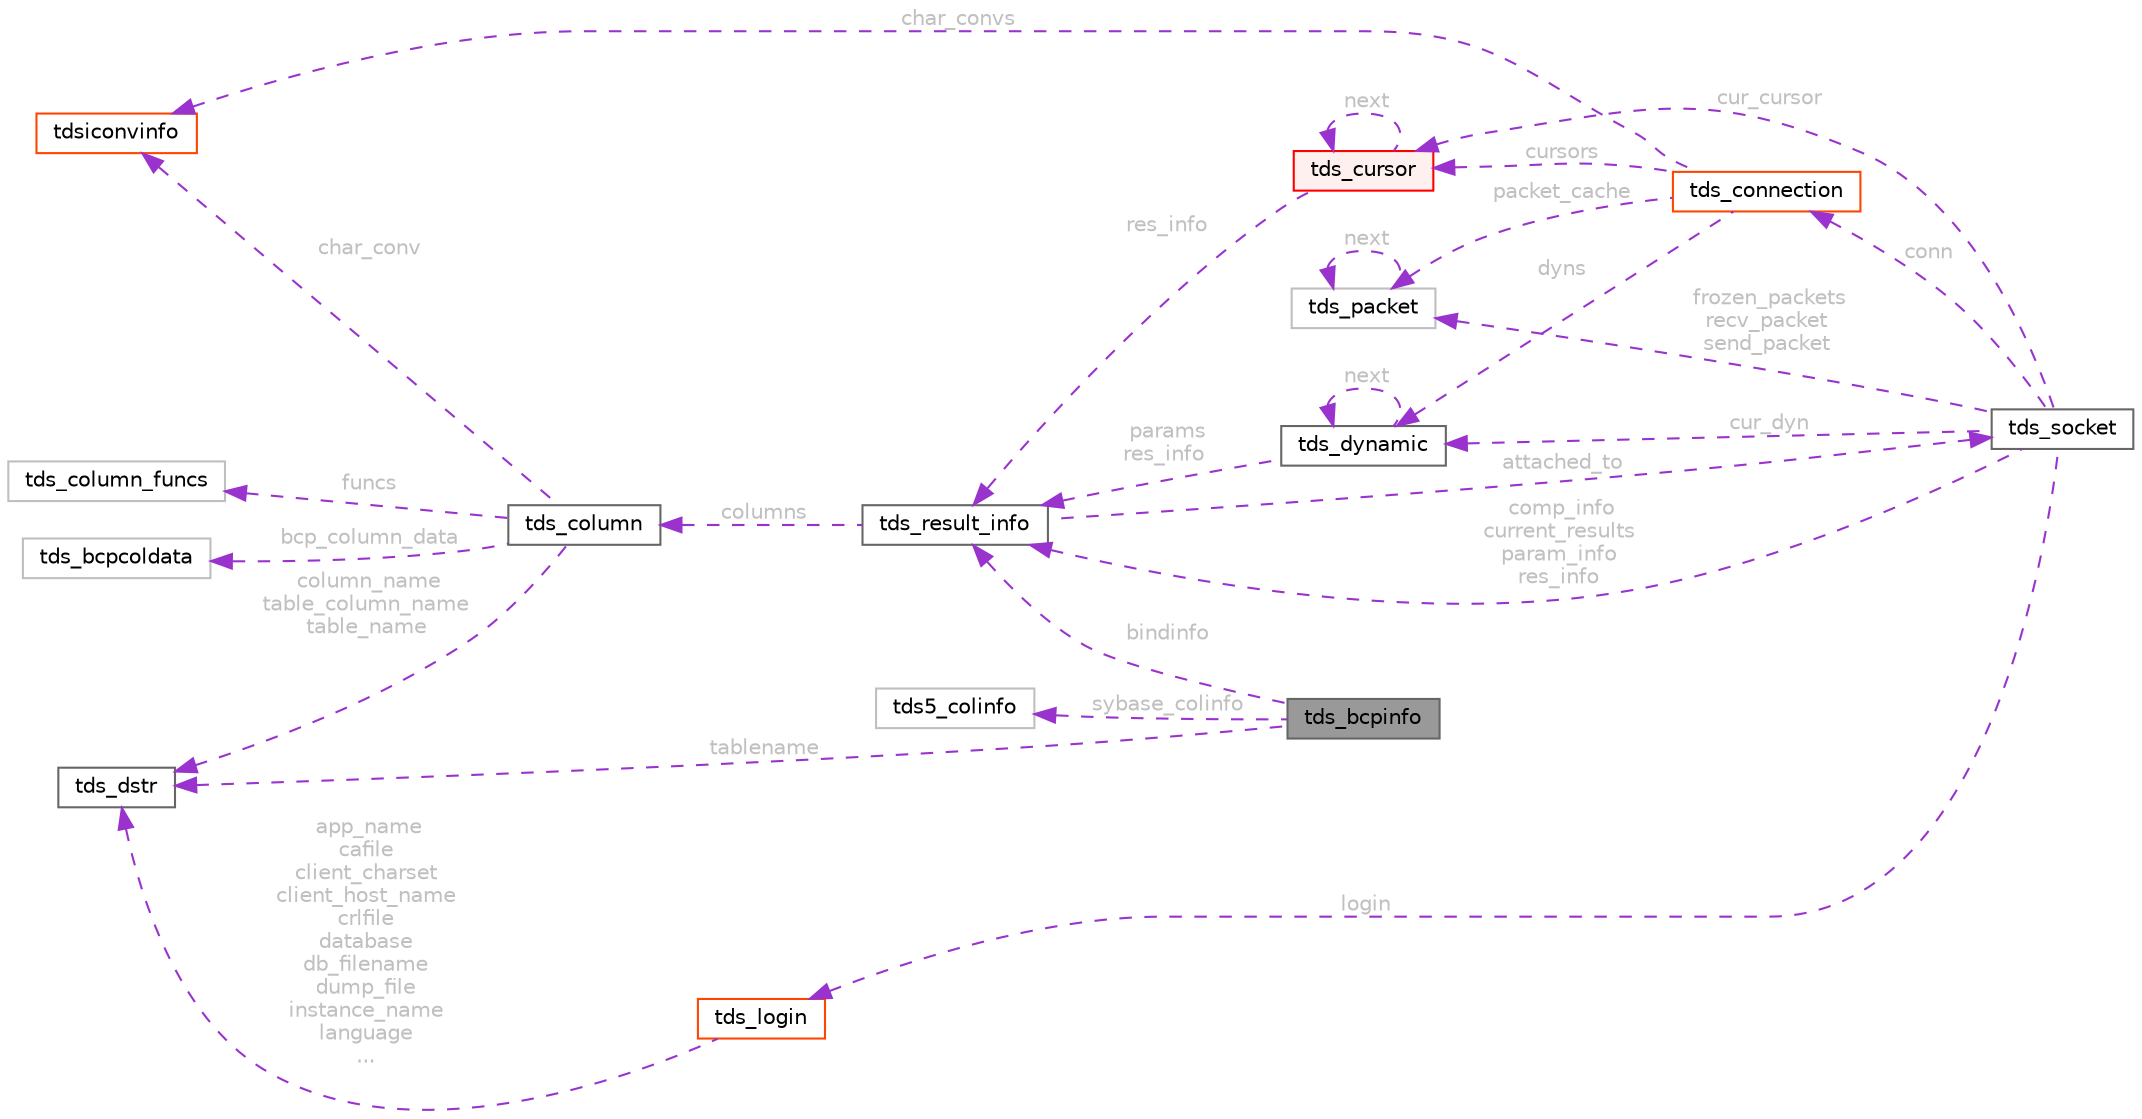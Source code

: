 digraph "tds_bcpinfo"
{
 // LATEX_PDF_SIZE
  bgcolor="transparent";
  edge [fontname=Helvetica,fontsize=10,labelfontname=Helvetica,labelfontsize=10];
  node [fontname=Helvetica,fontsize=10,shape=box,height=0.2,width=0.4];
  rankdir="LR";
  Node1 [id="Node000001",label="tds_bcpinfo",height=0.2,width=0.4,color="gray40", fillcolor="grey60", style="filled", fontcolor="black",tooltip=" "];
  Node2 -> Node1 [id="edge1_Node000001_Node000002",dir="back",color="darkorchid3",style="dashed",tooltip=" ",label=" tablename",fontcolor="grey" ];
  Node2 [id="Node000002",label="tds_dstr",height=0.2,width=0.4,color="gray40", fillcolor="white", style="filled",URL="$a01354.html",tooltip="Structure to hold a string."];
  Node3 -> Node1 [id="edge2_Node000001_Node000003",dir="back",color="darkorchid3",style="dashed",tooltip=" ",label=" bindinfo",fontcolor="grey" ];
  Node3 [id="Node000003",label="tds_result_info",height=0.2,width=0.4,color="gray40", fillcolor="white", style="filled",URL="$a01238.html",tooltip="Hold information for any results."];
  Node4 -> Node3 [id="edge3_Node000003_Node000004",dir="back",color="darkorchid3",style="dashed",tooltip=" ",label=" columns",fontcolor="grey" ];
  Node4 [id="Node000004",label="tds_column",height=0.2,width=0.4,color="gray40", fillcolor="white", style="filled",URL="$a01230.html",tooltip="Metadata about columns in regular and compute rows."];
  Node5 -> Node4 [id="edge4_Node000004_Node000005",dir="back",color="darkorchid3",style="dashed",tooltip=" ",label=" funcs",fontcolor="grey" ];
  Node5 [id="Node000005",label="tds_column_funcs",height=0.2,width=0.4,color="grey75", fillcolor="white", style="filled",URL="$a01226.html",tooltip=" "];
  Node6 -> Node4 [id="edge5_Node000004_Node000006",dir="back",color="darkorchid3",style="dashed",tooltip=" ",label=" char_conv",fontcolor="grey" ];
  Node6 [id="Node000006",label="tdsiconvinfo",height=0.2,width=0.4,color="orangered", fillcolor="white", style="filled",URL="$a01034.html",tooltip=" "];
  Node2 -> Node4 [id="edge6_Node000004_Node000002",dir="back",color="darkorchid3",style="dashed",tooltip=" ",label=" column_name\ntable_column_name\ntable_name",fontcolor="grey" ];
  Node10 -> Node4 [id="edge7_Node000004_Node000010",dir="back",color="darkorchid3",style="dashed",tooltip=" ",label=" bcp_column_data",fontcolor="grey" ];
  Node10 [id="Node000010",label="tds_bcpcoldata",height=0.2,width=0.4,color="grey75", fillcolor="white", style="filled",URL="$a01222.html",tooltip=" "];
  Node11 -> Node3 [id="edge8_Node000003_Node000011",dir="back",color="darkorchid3",style="dashed",tooltip=" ",label=" attached_to",fontcolor="grey" ];
  Node11 [id="Node000011",label="tds_socket",height=0.2,width=0.4,color="gray40", fillcolor="white", style="filled",URL="$a01290.html",tooltip="Information for a server connection."];
  Node12 -> Node11 [id="edge9_Node000011_Node000012",dir="back",color="darkorchid3",style="dashed",tooltip=" ",label=" conn",fontcolor="grey" ];
  Node12 [id="Node000012",label="tds_connection",height=0.2,width=0.4,color="orangered", fillcolor="white", style="filled",URL="$a01286.html",tooltip=" "];
  Node17 -> Node12 [id="edge10_Node000012_Node000017",dir="back",color="darkorchid3",style="dashed",tooltip=" ",label=" cursors",fontcolor="grey" ];
  Node17 [id="Node000017",label="tds_cursor",height=0.2,width=0.4,color="red", fillcolor="#FFF0F0", style="filled",URL="$a01254.html",tooltip="Holds informations about a cursor."];
  Node17 -> Node17 [id="edge11_Node000017_Node000017",dir="back",color="darkorchid3",style="dashed",tooltip=" ",label=" next",fontcolor="grey" ];
  Node3 -> Node17 [id="edge12_Node000017_Node000003",dir="back",color="darkorchid3",style="dashed",tooltip=" ",label=" res_info",fontcolor="grey" ];
  Node19 -> Node12 [id="edge13_Node000012_Node000019",dir="back",color="darkorchid3",style="dashed",tooltip=" ",label=" dyns",fontcolor="grey" ];
  Node19 [id="Node000019",label="tds_dynamic",height=0.2,width=0.4,color="gray40", fillcolor="white", style="filled",URL="$a01262.html",tooltip="Holds information for a dynamic (also called prepared) query."];
  Node19 -> Node19 [id="edge14_Node000019_Node000019",dir="back",color="darkorchid3",style="dashed",tooltip=" ",label=" next",fontcolor="grey" ];
  Node3 -> Node19 [id="edge15_Node000019_Node000003",dir="back",color="darkorchid3",style="dashed",tooltip=" ",label=" params\nres_info",fontcolor="grey" ];
  Node6 -> Node12 [id="edge16_Node000012_Node000006",dir="back",color="darkorchid3",style="dashed",tooltip=" ",label=" char_convs",fontcolor="grey" ];
  Node22 -> Node12 [id="edge17_Node000012_Node000022",dir="back",color="darkorchid3",style="dashed",tooltip=" ",label=" packet_cache",fontcolor="grey" ];
  Node22 [id="Node000022",label="tds_packet",height=0.2,width=0.4,color="grey75", fillcolor="white", style="filled",URL="$a01278.html",tooltip=" "];
  Node22 -> Node22 [id="edge18_Node000022_Node000022",dir="back",color="darkorchid3",style="dashed",tooltip=" ",label=" next",fontcolor="grey" ];
  Node22 -> Node11 [id="edge19_Node000011_Node000022",dir="back",color="darkorchid3",style="dashed",tooltip=" ",label=" frozen_packets\nrecv_packet\nsend_packet",fontcolor="grey" ];
  Node3 -> Node11 [id="edge20_Node000011_Node000003",dir="back",color="darkorchid3",style="dashed",tooltip=" ",label=" comp_info\ncurrent_results\nparam_info\nres_info",fontcolor="grey" ];
  Node17 -> Node11 [id="edge21_Node000011_Node000017",dir="back",color="darkorchid3",style="dashed",tooltip=" ",label=" cur_cursor",fontcolor="grey" ];
  Node19 -> Node11 [id="edge22_Node000011_Node000019",dir="back",color="darkorchid3",style="dashed",tooltip=" ",label=" cur_dyn",fontcolor="grey" ];
  Node24 -> Node11 [id="edge23_Node000011_Node000024",dir="back",color="darkorchid3",style="dashed",tooltip=" ",label=" login",fontcolor="grey" ];
  Node24 [id="Node000024",label="tds_login",height=0.2,width=0.4,color="orangered", fillcolor="white", style="filled",URL="$a01198.html",tooltip=" "];
  Node2 -> Node24 [id="edge24_Node000024_Node000002",dir="back",color="darkorchid3",style="dashed",tooltip=" ",label=" app_name\ncafile\nclient_charset\nclient_host_name\ncrlfile\ndatabase\ndb_filename\ndump_file\ninstance_name\nlanguage\n...",fontcolor="grey" ];
  Node25 -> Node1 [id="edge25_Node000001_Node000025",dir="back",color="darkorchid3",style="dashed",tooltip=" ",label=" sybase_colinfo",fontcolor="grey" ];
  Node25 [id="Node000025",label="tds5_colinfo",height=0.2,width=0.4,color="grey75", fillcolor="white", style="filled",URL="$a01310.html",tooltip=" "];
}
